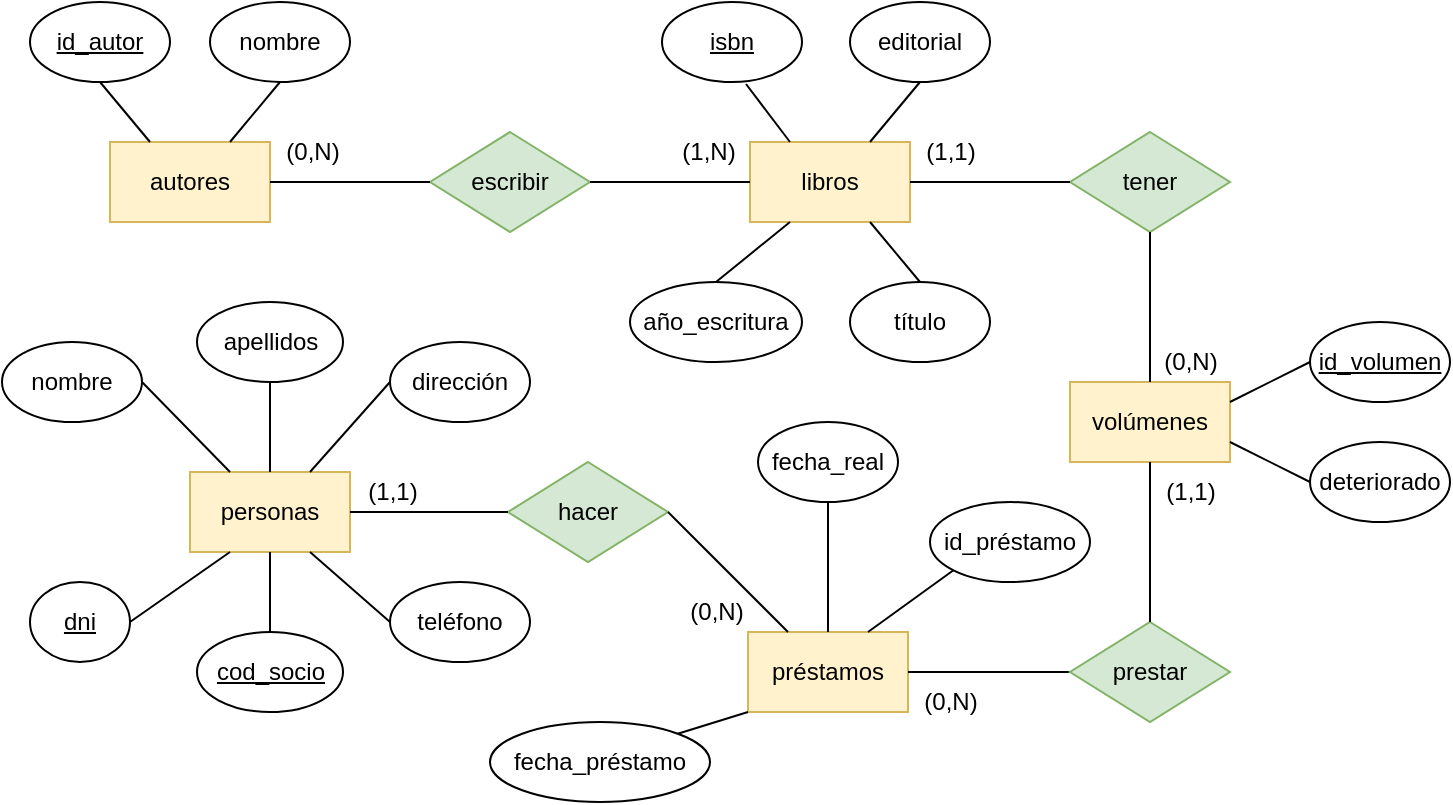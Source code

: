 <mxfile version="16.5.2" type="device"><diagram id="jbAkZw4Ysy-lKSpbvZj-" name="Page-1"><mxGraphModel dx="1422" dy="762" grid="1" gridSize="10" guides="1" tooltips="1" connect="1" arrows="1" fold="1" page="1" pageScale="1" pageWidth="827" pageHeight="1169" math="0" shadow="0"><root><mxCell id="0"/><mxCell id="1" parent="0"/><mxCell id="_vwH0o1BpnTs2v5NM_Ro-1" value="autores" style="rounded=0;whiteSpace=wrap;html=1;fillColor=#fff2cc;strokeColor=#d6b656;" vertex="1" parent="1"><mxGeometry x="106" y="170" width="80" height="40" as="geometry"/></mxCell><mxCell id="_vwH0o1BpnTs2v5NM_Ro-2" value="libros" style="rounded=0;whiteSpace=wrap;html=1;fillColor=#fff2cc;strokeColor=#d6b656;" vertex="1" parent="1"><mxGeometry x="426" y="170" width="80" height="40" as="geometry"/></mxCell><mxCell id="_vwH0o1BpnTs2v5NM_Ro-3" value="volúmenes" style="rounded=0;whiteSpace=wrap;html=1;fillColor=#fff2cc;strokeColor=#d6b656;" vertex="1" parent="1"><mxGeometry x="586" y="290" width="80" height="40" as="geometry"/></mxCell><mxCell id="_vwH0o1BpnTs2v5NM_Ro-4" value="préstamos" style="rounded=0;whiteSpace=wrap;html=1;fillColor=#fff2cc;strokeColor=#d6b656;" vertex="1" parent="1"><mxGeometry x="425" y="415" width="80" height="40" as="geometry"/></mxCell><mxCell id="_vwH0o1BpnTs2v5NM_Ro-5" value="personas" style="rounded=0;whiteSpace=wrap;html=1;fillColor=#fff2cc;strokeColor=#d6b656;" vertex="1" parent="1"><mxGeometry x="146" y="335" width="80" height="40" as="geometry"/></mxCell><mxCell id="_vwH0o1BpnTs2v5NM_Ro-6" value="escribir" style="rhombus;whiteSpace=wrap;html=1;fillColor=#d5e8d4;strokeColor=#82b366;" vertex="1" parent="1"><mxGeometry x="266" y="165" width="80" height="50" as="geometry"/></mxCell><mxCell id="_vwH0o1BpnTs2v5NM_Ro-7" value="(0,N)" style="text;html=1;align=center;verticalAlign=middle;resizable=0;points=[];autosize=1;strokeColor=none;fillColor=none;" vertex="1" parent="1"><mxGeometry x="187" y="165" width="40" height="20" as="geometry"/></mxCell><mxCell id="_vwH0o1BpnTs2v5NM_Ro-8" value="" style="endArrow=none;html=1;rounded=0;entryX=0;entryY=0.5;entryDx=0;entryDy=0;exitX=1;exitY=0.5;exitDx=0;exitDy=0;" edge="1" parent="1" source="_vwH0o1BpnTs2v5NM_Ro-4" target="_vwH0o1BpnTs2v5NM_Ro-29"><mxGeometry width="50" height="50" relative="1" as="geometry"><mxPoint x="296" y="550" as="sourcePoint"/><mxPoint x="346" y="500" as="targetPoint"/></mxGeometry></mxCell><mxCell id="_vwH0o1BpnTs2v5NM_Ro-9" value="" style="endArrow=none;html=1;rounded=0;exitX=1;exitY=0.5;exitDx=0;exitDy=0;entryX=0;entryY=0.5;entryDx=0;entryDy=0;" edge="1" parent="1" source="_vwH0o1BpnTs2v5NM_Ro-1" target="_vwH0o1BpnTs2v5NM_Ro-6"><mxGeometry width="50" height="50" relative="1" as="geometry"><mxPoint x="256" y="350" as="sourcePoint"/><mxPoint x="306" y="300" as="targetPoint"/></mxGeometry></mxCell><mxCell id="_vwH0o1BpnTs2v5NM_Ro-10" value="" style="endArrow=none;html=1;rounded=0;exitX=1;exitY=0.5;exitDx=0;exitDy=0;entryX=0;entryY=0.5;entryDx=0;entryDy=0;" edge="1" parent="1" source="_vwH0o1BpnTs2v5NM_Ro-6" target="_vwH0o1BpnTs2v5NM_Ro-2"><mxGeometry width="50" height="50" relative="1" as="geometry"><mxPoint x="346" y="189.5" as="sourcePoint"/><mxPoint x="426" y="189.5" as="targetPoint"/></mxGeometry></mxCell><mxCell id="_vwH0o1BpnTs2v5NM_Ro-11" value="(1,N)" style="text;html=1;align=center;verticalAlign=middle;resizable=0;points=[];autosize=1;strokeColor=none;fillColor=none;" vertex="1" parent="1"><mxGeometry x="385" y="165" width="40" height="20" as="geometry"/></mxCell><mxCell id="_vwH0o1BpnTs2v5NM_Ro-12" value="&lt;u&gt;id_autor&lt;/u&gt;" style="ellipse;whiteSpace=wrap;html=1;" vertex="1" parent="1"><mxGeometry x="66" y="100" width="70" height="40" as="geometry"/></mxCell><mxCell id="_vwH0o1BpnTs2v5NM_Ro-13" value="nombre" style="ellipse;whiteSpace=wrap;html=1;" vertex="1" parent="1"><mxGeometry x="156" y="100" width="70" height="40" as="geometry"/></mxCell><mxCell id="_vwH0o1BpnTs2v5NM_Ro-14" value="" style="endArrow=none;html=1;rounded=0;exitX=0.5;exitY=1;exitDx=0;exitDy=0;entryX=0.25;entryY=0;entryDx=0;entryDy=0;" edge="1" parent="1" source="_vwH0o1BpnTs2v5NM_Ro-12" target="_vwH0o1BpnTs2v5NM_Ro-1"><mxGeometry width="50" height="50" relative="1" as="geometry"><mxPoint x="196" y="200" as="sourcePoint"/><mxPoint x="276" y="200" as="targetPoint"/></mxGeometry></mxCell><mxCell id="_vwH0o1BpnTs2v5NM_Ro-15" value="" style="endArrow=none;html=1;rounded=0;exitX=0.5;exitY=1;exitDx=0;exitDy=0;entryX=0.75;entryY=0;entryDx=0;entryDy=0;" edge="1" parent="1" source="_vwH0o1BpnTs2v5NM_Ro-13" target="_vwH0o1BpnTs2v5NM_Ro-1"><mxGeometry width="50" height="50" relative="1" as="geometry"><mxPoint x="226" y="240" as="sourcePoint"/><mxPoint x="251" y="270" as="targetPoint"/></mxGeometry></mxCell><mxCell id="_vwH0o1BpnTs2v5NM_Ro-16" value="tener" style="rhombus;whiteSpace=wrap;html=1;fillColor=#d5e8d4;strokeColor=#82b366;" vertex="1" parent="1"><mxGeometry x="586" y="165" width="80" height="50" as="geometry"/></mxCell><mxCell id="_vwH0o1BpnTs2v5NM_Ro-17" value="&lt;u&gt;isbn&lt;/u&gt;" style="ellipse;whiteSpace=wrap;html=1;" vertex="1" parent="1"><mxGeometry x="382" y="100" width="70" height="40" as="geometry"/></mxCell><mxCell id="_vwH0o1BpnTs2v5NM_Ro-18" value="editorial" style="ellipse;whiteSpace=wrap;html=1;" vertex="1" parent="1"><mxGeometry x="476" y="100" width="70" height="40" as="geometry"/></mxCell><mxCell id="_vwH0o1BpnTs2v5NM_Ro-19" value="" style="endArrow=none;html=1;rounded=0;exitX=0.5;exitY=1;exitDx=0;exitDy=0;entryX=0.75;entryY=0;entryDx=0;entryDy=0;" edge="1" parent="1" source="_vwH0o1BpnTs2v5NM_Ro-18" target="_vwH0o1BpnTs2v5NM_Ro-2"><mxGeometry width="50" height="50" relative="1" as="geometry"><mxPoint x="523.5" y="240" as="sourcePoint"/><mxPoint x="498.5" y="270" as="targetPoint"/></mxGeometry></mxCell><mxCell id="_vwH0o1BpnTs2v5NM_Ro-20" value="" style="endArrow=none;html=1;rounded=0;exitX=0.6;exitY=1.025;exitDx=0;exitDy=0;entryX=0.25;entryY=0;entryDx=0;entryDy=0;exitPerimeter=0;" edge="1" parent="1" source="_vwH0o1BpnTs2v5NM_Ro-17" target="_vwH0o1BpnTs2v5NM_Ro-2"><mxGeometry width="50" height="50" relative="1" as="geometry"><mxPoint x="211" y="160" as="sourcePoint"/><mxPoint x="186" y="190" as="targetPoint"/></mxGeometry></mxCell><mxCell id="_vwH0o1BpnTs2v5NM_Ro-21" value="" style="endArrow=none;html=1;rounded=0;exitX=1;exitY=0.5;exitDx=0;exitDy=0;entryX=0;entryY=0.5;entryDx=0;entryDy=0;" edge="1" parent="1" source="_vwH0o1BpnTs2v5NM_Ro-2" target="_vwH0o1BpnTs2v5NM_Ro-16"><mxGeometry width="50" height="50" relative="1" as="geometry"><mxPoint x="221" y="170" as="sourcePoint"/><mxPoint x="196" y="200" as="targetPoint"/></mxGeometry></mxCell><mxCell id="_vwH0o1BpnTs2v5NM_Ro-22" value="(1,1)" style="text;html=1;align=center;verticalAlign=middle;resizable=0;points=[];autosize=1;strokeColor=none;fillColor=none;" vertex="1" parent="1"><mxGeometry x="506" y="165" width="40" height="20" as="geometry"/></mxCell><mxCell id="_vwH0o1BpnTs2v5NM_Ro-23" value="" style="endArrow=none;html=1;rounded=0;exitX=0.5;exitY=0;exitDx=0;exitDy=0;entryX=0.5;entryY=1;entryDx=0;entryDy=0;" edge="1" parent="1" source="_vwH0o1BpnTs2v5NM_Ro-3" target="_vwH0o1BpnTs2v5NM_Ro-16"><mxGeometry width="50" height="50" relative="1" as="geometry"><mxPoint x="516" y="200" as="sourcePoint"/><mxPoint x="596" y="200" as="targetPoint"/></mxGeometry></mxCell><mxCell id="_vwH0o1BpnTs2v5NM_Ro-24" value="&lt;u&gt;id_volumen&lt;/u&gt;" style="ellipse;whiteSpace=wrap;html=1;" vertex="1" parent="1"><mxGeometry x="706" y="260" width="70" height="40" as="geometry"/></mxCell><mxCell id="_vwH0o1BpnTs2v5NM_Ro-25" value="deteriorado" style="ellipse;whiteSpace=wrap;html=1;" vertex="1" parent="1"><mxGeometry x="706" y="320" width="70" height="40" as="geometry"/></mxCell><mxCell id="_vwH0o1BpnTs2v5NM_Ro-26" value="(0,N)" style="text;html=1;align=center;verticalAlign=middle;resizable=0;points=[];autosize=1;strokeColor=none;fillColor=none;" vertex="1" parent="1"><mxGeometry x="626" y="270" width="40" height="20" as="geometry"/></mxCell><mxCell id="_vwH0o1BpnTs2v5NM_Ro-27" value="" style="endArrow=none;html=1;rounded=0;exitX=0;exitY=0.5;exitDx=0;exitDy=0;entryX=1;entryY=0.25;entryDx=0;entryDy=0;" edge="1" parent="1" source="_vwH0o1BpnTs2v5NM_Ro-24" target="_vwH0o1BpnTs2v5NM_Ro-3"><mxGeometry width="50" height="50" relative="1" as="geometry"><mxPoint x="521" y="150" as="sourcePoint"/><mxPoint x="496" y="180" as="targetPoint"/></mxGeometry></mxCell><mxCell id="_vwH0o1BpnTs2v5NM_Ro-28" value="" style="endArrow=none;html=1;rounded=0;exitX=0;exitY=0.5;exitDx=0;exitDy=0;entryX=1;entryY=0.75;entryDx=0;entryDy=0;" edge="1" parent="1" source="_vwH0o1BpnTs2v5NM_Ro-25" target="_vwH0o1BpnTs2v5NM_Ro-3"><mxGeometry width="50" height="50" relative="1" as="geometry"><mxPoint x="531" y="160" as="sourcePoint"/><mxPoint x="506" y="190" as="targetPoint"/></mxGeometry></mxCell><mxCell id="_vwH0o1BpnTs2v5NM_Ro-29" value="prestar" style="rhombus;whiteSpace=wrap;html=1;fillColor=#d5e8d4;strokeColor=#82b366;" vertex="1" parent="1"><mxGeometry x="586" y="410" width="80" height="50" as="geometry"/></mxCell><mxCell id="_vwH0o1BpnTs2v5NM_Ro-30" value="hacer" style="rhombus;whiteSpace=wrap;html=1;fillColor=#d5e8d4;strokeColor=#82b366;" vertex="1" parent="1"><mxGeometry x="305" y="330" width="80" height="50" as="geometry"/></mxCell><mxCell id="_vwH0o1BpnTs2v5NM_Ro-31" value="" style="endArrow=none;html=1;rounded=0;entryX=1;entryY=0.5;entryDx=0;entryDy=0;exitX=0.25;exitY=0;exitDx=0;exitDy=0;" edge="1" parent="1" source="_vwH0o1BpnTs2v5NM_Ro-4" target="_vwH0o1BpnTs2v5NM_Ro-30"><mxGeometry width="50" height="50" relative="1" as="geometry"><mxPoint x="515" y="445" as="sourcePoint"/><mxPoint x="596" y="445" as="targetPoint"/></mxGeometry></mxCell><mxCell id="_vwH0o1BpnTs2v5NM_Ro-32" value="año_escritura" style="ellipse;whiteSpace=wrap;html=1;" vertex="1" parent="1"><mxGeometry x="366" y="240" width="86" height="40" as="geometry"/></mxCell><mxCell id="_vwH0o1BpnTs2v5NM_Ro-33" value="título" style="ellipse;whiteSpace=wrap;html=1;" vertex="1" parent="1"><mxGeometry x="476" y="240" width="70" height="40" as="geometry"/></mxCell><mxCell id="_vwH0o1BpnTs2v5NM_Ro-34" value="" style="endArrow=none;html=1;rounded=0;exitX=0.25;exitY=1;exitDx=0;exitDy=0;entryX=0.5;entryY=0;entryDx=0;entryDy=0;" edge="1" parent="1" source="_vwH0o1BpnTs2v5NM_Ro-2" target="_vwH0o1BpnTs2v5NM_Ro-32"><mxGeometry width="50" height="50" relative="1" as="geometry"><mxPoint x="521" y="150" as="sourcePoint"/><mxPoint x="496" y="180" as="targetPoint"/></mxGeometry></mxCell><mxCell id="_vwH0o1BpnTs2v5NM_Ro-35" value="" style="endArrow=none;html=1;rounded=0;exitX=0.75;exitY=1;exitDx=0;exitDy=0;entryX=0.5;entryY=0;entryDx=0;entryDy=0;" edge="1" parent="1" source="_vwH0o1BpnTs2v5NM_Ro-2" target="_vwH0o1BpnTs2v5NM_Ro-33"><mxGeometry width="50" height="50" relative="1" as="geometry"><mxPoint x="531" y="160" as="sourcePoint"/><mxPoint x="506" y="190" as="targetPoint"/></mxGeometry></mxCell><mxCell id="_vwH0o1BpnTs2v5NM_Ro-36" value="fecha_real" style="ellipse;whiteSpace=wrap;html=1;" vertex="1" parent="1"><mxGeometry x="430" y="310" width="70" height="40" as="geometry"/></mxCell><mxCell id="_vwH0o1BpnTs2v5NM_Ro-37" value="id_préstamo" style="ellipse;whiteSpace=wrap;html=1;" vertex="1" parent="1"><mxGeometry x="516" y="350" width="80" height="40" as="geometry"/></mxCell><mxCell id="_vwH0o1BpnTs2v5NM_Ro-38" value="" style="endArrow=none;html=1;rounded=0;exitX=0.5;exitY=1;exitDx=0;exitDy=0;entryX=0.5;entryY=0;entryDx=0;entryDy=0;" edge="1" parent="1" source="_vwH0o1BpnTs2v5NM_Ro-36" target="_vwH0o1BpnTs2v5NM_Ro-4"><mxGeometry width="50" height="50" relative="1" as="geometry"><mxPoint x="496" y="220" as="sourcePoint"/><mxPoint x="521" y="250" as="targetPoint"/></mxGeometry></mxCell><mxCell id="_vwH0o1BpnTs2v5NM_Ro-39" value="" style="endArrow=none;html=1;rounded=0;exitX=0;exitY=1;exitDx=0;exitDy=0;entryX=0.75;entryY=0;entryDx=0;entryDy=0;" edge="1" parent="1" source="_vwH0o1BpnTs2v5NM_Ro-37" target="_vwH0o1BpnTs2v5NM_Ro-4"><mxGeometry width="50" height="50" relative="1" as="geometry"><mxPoint x="475" y="360" as="sourcePoint"/><mxPoint x="486" y="390" as="targetPoint"/></mxGeometry></mxCell><mxCell id="_vwH0o1BpnTs2v5NM_Ro-40" value="" style="endArrow=none;html=1;rounded=0;exitX=0.5;exitY=1;exitDx=0;exitDy=0;entryX=0.5;entryY=0;entryDx=0;entryDy=0;" edge="1" parent="1" source="_vwH0o1BpnTs2v5NM_Ro-3" target="_vwH0o1BpnTs2v5NM_Ro-29"><mxGeometry width="50" height="50" relative="1" as="geometry"><mxPoint x="636" y="300" as="sourcePoint"/><mxPoint x="636" y="225" as="targetPoint"/></mxGeometry></mxCell><mxCell id="_vwH0o1BpnTs2v5NM_Ro-41" value="(1,1)" style="text;html=1;align=center;verticalAlign=middle;resizable=0;points=[];autosize=1;strokeColor=none;fillColor=none;" vertex="1" parent="1"><mxGeometry x="626" y="335" width="40" height="20" as="geometry"/></mxCell><mxCell id="_vwH0o1BpnTs2v5NM_Ro-42" value="(0,N)" style="text;html=1;align=center;verticalAlign=middle;resizable=0;points=[];autosize=1;strokeColor=none;fillColor=none;" vertex="1" parent="1"><mxGeometry x="506" y="440" width="40" height="20" as="geometry"/></mxCell><mxCell id="_vwH0o1BpnTs2v5NM_Ro-43" value="(0,N)" style="text;html=1;align=center;verticalAlign=middle;resizable=0;points=[];autosize=1;strokeColor=none;fillColor=none;" vertex="1" parent="1"><mxGeometry x="389" y="395" width="40" height="20" as="geometry"/></mxCell><mxCell id="_vwH0o1BpnTs2v5NM_Ro-44" value="" style="endArrow=none;html=1;rounded=0;entryX=1;entryY=0.5;entryDx=0;entryDy=0;exitX=0;exitY=0.5;exitDx=0;exitDy=0;" edge="1" parent="1" source="_vwH0o1BpnTs2v5NM_Ro-30" target="_vwH0o1BpnTs2v5NM_Ro-5"><mxGeometry width="50" height="50" relative="1" as="geometry"><mxPoint x="455" y="425" as="sourcePoint"/><mxPoint x="395" y="365" as="targetPoint"/></mxGeometry></mxCell><mxCell id="_vwH0o1BpnTs2v5NM_Ro-45" value="apellidos" style="ellipse;whiteSpace=wrap;html=1;" vertex="1" parent="1"><mxGeometry x="149.5" y="250" width="73" height="40" as="geometry"/></mxCell><mxCell id="_vwH0o1BpnTs2v5NM_Ro-46" value="dirección" style="ellipse;whiteSpace=wrap;html=1;" vertex="1" parent="1"><mxGeometry x="246" y="270" width="70" height="40" as="geometry"/></mxCell><mxCell id="_vwH0o1BpnTs2v5NM_Ro-47" value="nombre" style="ellipse;whiteSpace=wrap;html=1;" vertex="1" parent="1"><mxGeometry x="52" y="270" width="70" height="40" as="geometry"/></mxCell><mxCell id="_vwH0o1BpnTs2v5NM_Ro-48" value="&lt;u&gt;dni&lt;/u&gt;" style="ellipse;whiteSpace=wrap;html=1;" vertex="1" parent="1"><mxGeometry x="66" y="390" width="50" height="40" as="geometry"/></mxCell><mxCell id="_vwH0o1BpnTs2v5NM_Ro-49" value="&lt;u&gt;cod_socio&lt;/u&gt;" style="ellipse;whiteSpace=wrap;html=1;" vertex="1" parent="1"><mxGeometry x="149.5" y="415" width="73" height="40" as="geometry"/></mxCell><mxCell id="_vwH0o1BpnTs2v5NM_Ro-50" value="teléfono" style="ellipse;whiteSpace=wrap;html=1;" vertex="1" parent="1"><mxGeometry x="246" y="390" width="70" height="40" as="geometry"/></mxCell><mxCell id="_vwH0o1BpnTs2v5NM_Ro-52" value="(1,1)" style="text;html=1;align=center;verticalAlign=middle;resizable=0;points=[];autosize=1;strokeColor=none;fillColor=none;" vertex="1" parent="1"><mxGeometry x="227" y="335" width="40" height="20" as="geometry"/></mxCell><mxCell id="_vwH0o1BpnTs2v5NM_Ro-53" value="" style="endArrow=none;html=1;rounded=0;exitX=0.5;exitY=0;exitDx=0;exitDy=0;entryX=0.5;entryY=1;entryDx=0;entryDy=0;" edge="1" parent="1" source="_vwH0o1BpnTs2v5NM_Ro-5" target="_vwH0o1BpnTs2v5NM_Ro-45"><mxGeometry width="50" height="50" relative="1" as="geometry"><mxPoint x="196" y="200" as="sourcePoint"/><mxPoint x="276" y="200" as="targetPoint"/></mxGeometry></mxCell><mxCell id="_vwH0o1BpnTs2v5NM_Ro-54" value="" style="endArrow=none;html=1;rounded=0;exitX=0.75;exitY=0;exitDx=0;exitDy=0;entryX=0;entryY=0.5;entryDx=0;entryDy=0;" edge="1" parent="1" source="_vwH0o1BpnTs2v5NM_Ro-5" target="_vwH0o1BpnTs2v5NM_Ro-46"><mxGeometry width="50" height="50" relative="1" as="geometry"><mxPoint x="206" y="210" as="sourcePoint"/><mxPoint x="286" y="210" as="targetPoint"/></mxGeometry></mxCell><mxCell id="_vwH0o1BpnTs2v5NM_Ro-55" value="" style="endArrow=none;html=1;rounded=0;exitX=0.25;exitY=0;exitDx=0;exitDy=0;entryX=1;entryY=0.5;entryDx=0;entryDy=0;" edge="1" parent="1" source="_vwH0o1BpnTs2v5NM_Ro-5" target="_vwH0o1BpnTs2v5NM_Ro-47"><mxGeometry width="50" height="50" relative="1" as="geometry"><mxPoint x="216" y="220" as="sourcePoint"/><mxPoint x="296" y="220" as="targetPoint"/></mxGeometry></mxCell><mxCell id="_vwH0o1BpnTs2v5NM_Ro-56" value="" style="endArrow=none;html=1;rounded=0;exitX=0.75;exitY=1;exitDx=0;exitDy=0;entryX=0;entryY=0.5;entryDx=0;entryDy=0;" edge="1" parent="1" source="_vwH0o1BpnTs2v5NM_Ro-5" target="_vwH0o1BpnTs2v5NM_Ro-50"><mxGeometry width="50" height="50" relative="1" as="geometry"><mxPoint x="226" y="230" as="sourcePoint"/><mxPoint x="306" y="230" as="targetPoint"/></mxGeometry></mxCell><mxCell id="_vwH0o1BpnTs2v5NM_Ro-57" value="" style="endArrow=none;html=1;rounded=0;exitX=0.5;exitY=1;exitDx=0;exitDy=0;entryX=0.5;entryY=0;entryDx=0;entryDy=0;" edge="1" parent="1" source="_vwH0o1BpnTs2v5NM_Ro-5" target="_vwH0o1BpnTs2v5NM_Ro-49"><mxGeometry width="50" height="50" relative="1" as="geometry"><mxPoint x="236" y="240" as="sourcePoint"/><mxPoint x="316" y="240" as="targetPoint"/></mxGeometry></mxCell><mxCell id="_vwH0o1BpnTs2v5NM_Ro-58" value="" style="endArrow=none;html=1;rounded=0;exitX=0.25;exitY=1;exitDx=0;exitDy=0;entryX=1;entryY=0.5;entryDx=0;entryDy=0;" edge="1" parent="1" source="_vwH0o1BpnTs2v5NM_Ro-5" target="_vwH0o1BpnTs2v5NM_Ro-48"><mxGeometry width="50" height="50" relative="1" as="geometry"><mxPoint x="246" y="250" as="sourcePoint"/><mxPoint x="326" y="250" as="targetPoint"/></mxGeometry></mxCell><mxCell id="_vwH0o1BpnTs2v5NM_Ro-59" value="fecha_préstamo" style="ellipse;whiteSpace=wrap;html=1;" vertex="1" parent="1"><mxGeometry x="296" y="460" width="110" height="40" as="geometry"/></mxCell><mxCell id="_vwH0o1BpnTs2v5NM_Ro-60" value="" style="endArrow=none;html=1;rounded=0;entryX=0;entryY=1;entryDx=0;entryDy=0;exitX=1;exitY=0;exitDx=0;exitDy=0;" edge="1" parent="1" source="_vwH0o1BpnTs2v5NM_Ro-59" target="_vwH0o1BpnTs2v5NM_Ro-4"><mxGeometry width="50" height="50" relative="1" as="geometry"><mxPoint x="455" y="425" as="sourcePoint"/><mxPoint x="395" y="365" as="targetPoint"/></mxGeometry></mxCell></root></mxGraphModel></diagram></mxfile>
